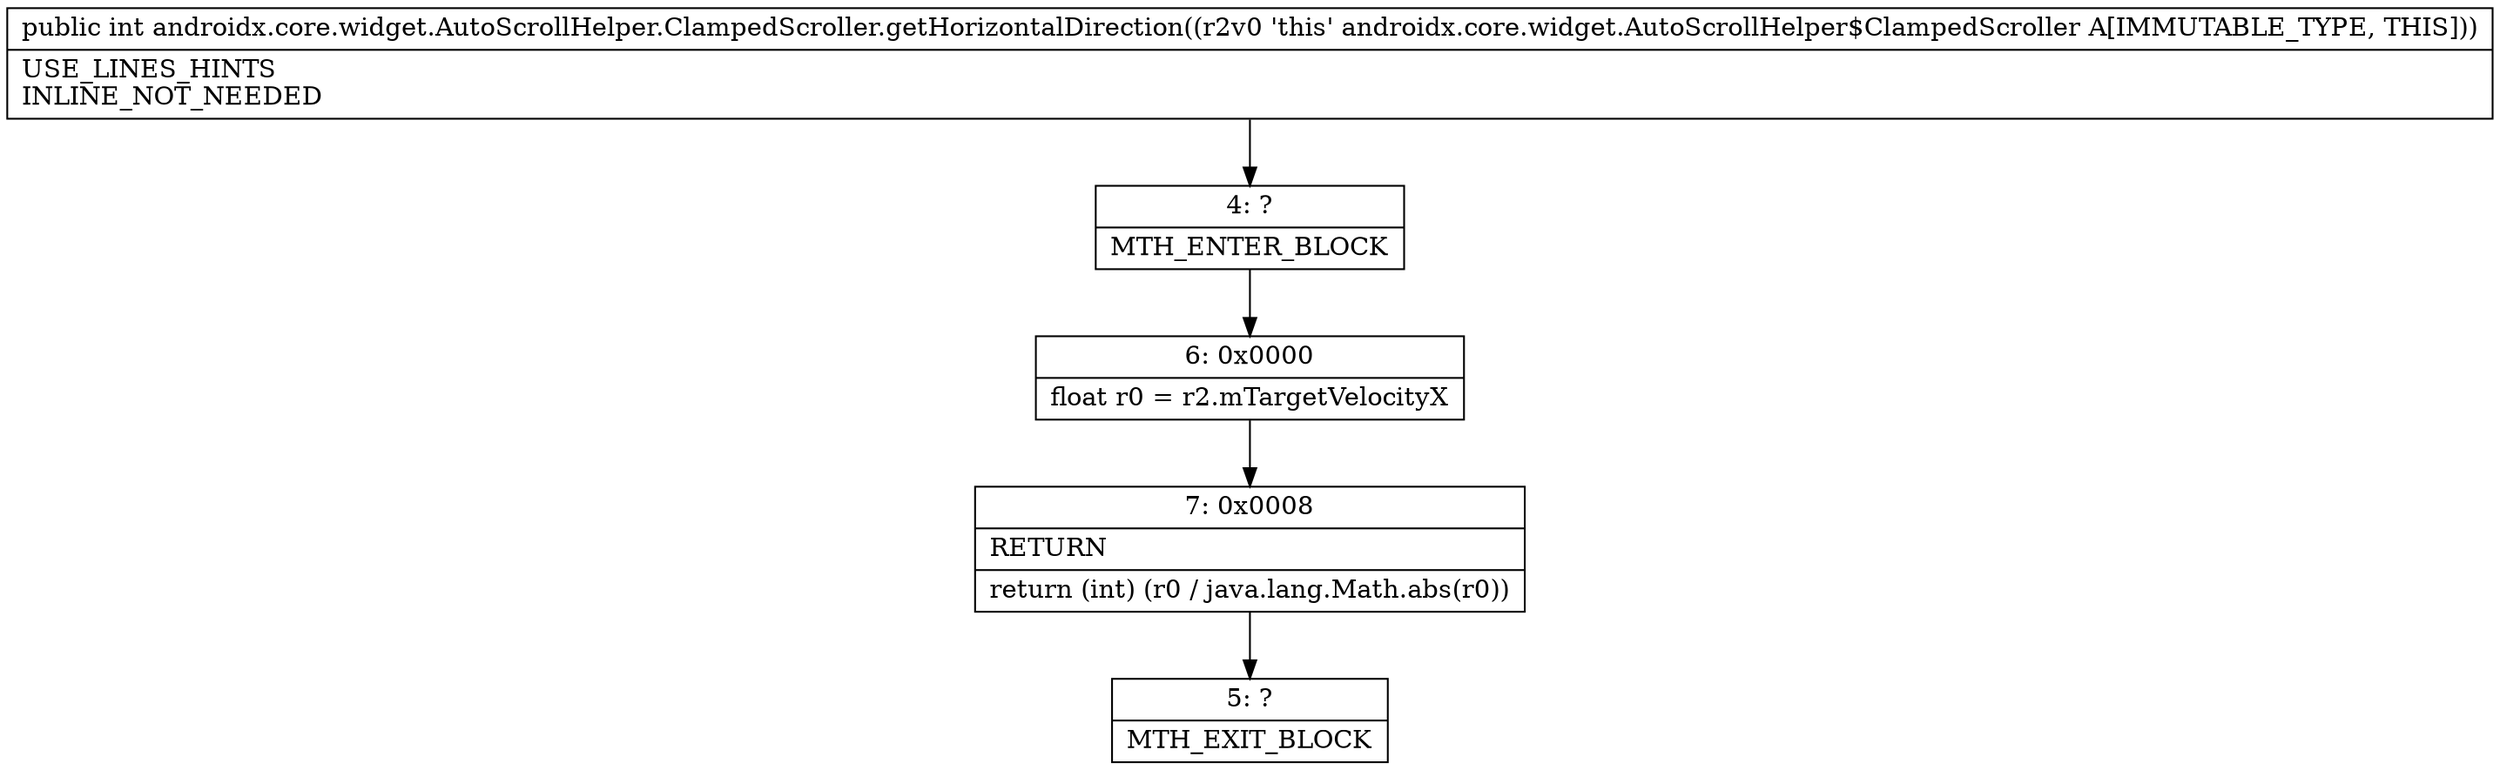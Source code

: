 digraph "CFG forandroidx.core.widget.AutoScrollHelper.ClampedScroller.getHorizontalDirection()I" {
Node_4 [shape=record,label="{4\:\ ?|MTH_ENTER_BLOCK\l}"];
Node_6 [shape=record,label="{6\:\ 0x0000|float r0 = r2.mTargetVelocityX\l}"];
Node_7 [shape=record,label="{7\:\ 0x0008|RETURN\l|return (int) (r0 \/ java.lang.Math.abs(r0))\l}"];
Node_5 [shape=record,label="{5\:\ ?|MTH_EXIT_BLOCK\l}"];
MethodNode[shape=record,label="{public int androidx.core.widget.AutoScrollHelper.ClampedScroller.getHorizontalDirection((r2v0 'this' androidx.core.widget.AutoScrollHelper$ClampedScroller A[IMMUTABLE_TYPE, THIS]))  | USE_LINES_HINTS\lINLINE_NOT_NEEDED\l}"];
MethodNode -> Node_4;Node_4 -> Node_6;
Node_6 -> Node_7;
Node_7 -> Node_5;
}

